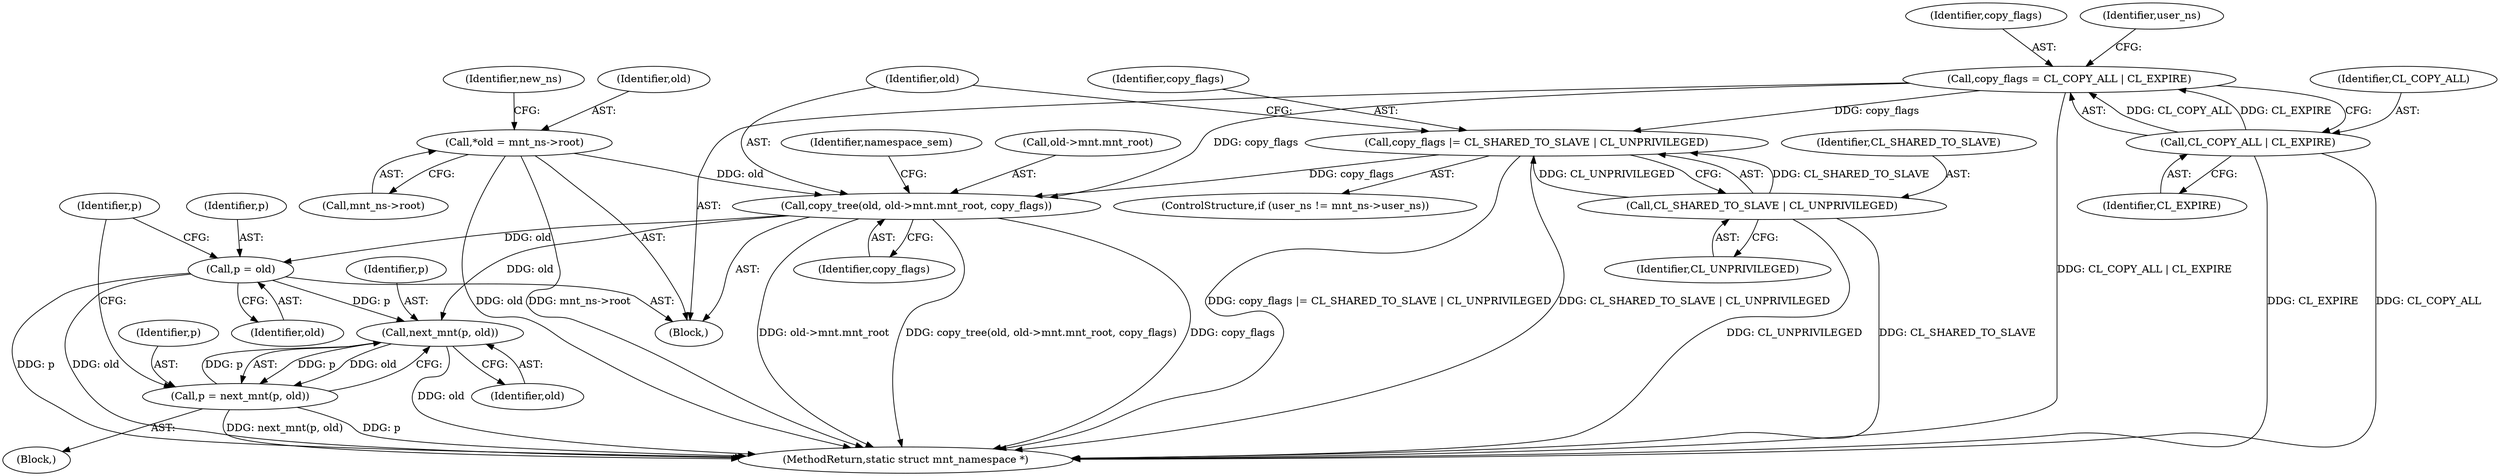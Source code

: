 digraph "0_linux_132c94e31b8bca8ea921f9f96a57d684fa4ae0a9_0@pointer" {
"1000247" [label="(Call,next_mnt(p, old))"];
"1000245" [label="(Call,p = next_mnt(p, old))"];
"1000247" [label="(Call,next_mnt(p, old))"];
"1000173" [label="(Call,p = old)"];
"1000153" [label="(Call,copy_tree(old, old->mnt.mnt_root, copy_flags))"];
"1000119" [label="(Call,*old = mnt_ns->root)"];
"1000148" [label="(Call,copy_flags |= CL_SHARED_TO_SLAVE | CL_UNPRIVILEGED)"];
"1000137" [label="(Call,copy_flags = CL_COPY_ALL | CL_EXPIRE)"];
"1000139" [label="(Call,CL_COPY_ALL | CL_EXPIRE)"];
"1000150" [label="(Call,CL_SHARED_TO_SLAVE | CL_UNPRIVILEGED)"];
"1000160" [label="(Identifier,copy_flags)"];
"1000246" [label="(Identifier,p)"];
"1000119" [label="(Call,*old = mnt_ns->root)"];
"1000263" [label="(MethodReturn,static struct mnt_namespace *)"];
"1000138" [label="(Identifier,copy_flags)"];
"1000150" [label="(Call,CL_SHARED_TO_SLAVE | CL_UNPRIVILEGED)"];
"1000249" [label="(Identifier,old)"];
"1000245" [label="(Call,p = next_mnt(p, old))"];
"1000175" [label="(Identifier,old)"];
"1000142" [label="(ControlStructure,if (user_ns != mnt_ns->user_ns))"];
"1000155" [label="(Call,old->mnt.mnt_root)"];
"1000177" [label="(Identifier,p)"];
"1000247" [label="(Call,next_mnt(p, old))"];
"1000148" [label="(Call,copy_flags |= CL_SHARED_TO_SLAVE | CL_UNPRIVILEGED)"];
"1000140" [label="(Identifier,CL_COPY_ALL)"];
"1000154" [label="(Identifier,old)"];
"1000174" [label="(Identifier,p)"];
"1000149" [label="(Identifier,copy_flags)"];
"1000121" [label="(Call,mnt_ns->root)"];
"1000164" [label="(Identifier,namespace_sem)"];
"1000178" [label="(Block,)"];
"1000141" [label="(Identifier,CL_EXPIRE)"];
"1000173" [label="(Call,p = old)"];
"1000153" [label="(Call,copy_tree(old, old->mnt.mnt_root, copy_flags))"];
"1000151" [label="(Identifier,CL_SHARED_TO_SLAVE)"];
"1000126" [label="(Identifier,new_ns)"];
"1000152" [label="(Identifier,CL_UNPRIVILEGED)"];
"1000139" [label="(Call,CL_COPY_ALL | CL_EXPIRE)"];
"1000120" [label="(Identifier,old)"];
"1000106" [label="(Block,)"];
"1000144" [label="(Identifier,user_ns)"];
"1000137" [label="(Call,copy_flags = CL_COPY_ALL | CL_EXPIRE)"];
"1000248" [label="(Identifier,p)"];
"1000247" -> "1000245"  [label="AST: "];
"1000247" -> "1000249"  [label="CFG: "];
"1000248" -> "1000247"  [label="AST: "];
"1000249" -> "1000247"  [label="AST: "];
"1000245" -> "1000247"  [label="CFG: "];
"1000247" -> "1000263"  [label="DDG: old"];
"1000247" -> "1000245"  [label="DDG: p"];
"1000247" -> "1000245"  [label="DDG: old"];
"1000245" -> "1000247"  [label="DDG: p"];
"1000173" -> "1000247"  [label="DDG: p"];
"1000153" -> "1000247"  [label="DDG: old"];
"1000245" -> "1000178"  [label="AST: "];
"1000246" -> "1000245"  [label="AST: "];
"1000177" -> "1000245"  [label="CFG: "];
"1000245" -> "1000263"  [label="DDG: p"];
"1000245" -> "1000263"  [label="DDG: next_mnt(p, old)"];
"1000173" -> "1000106"  [label="AST: "];
"1000173" -> "1000175"  [label="CFG: "];
"1000174" -> "1000173"  [label="AST: "];
"1000175" -> "1000173"  [label="AST: "];
"1000177" -> "1000173"  [label="CFG: "];
"1000173" -> "1000263"  [label="DDG: p"];
"1000173" -> "1000263"  [label="DDG: old"];
"1000153" -> "1000173"  [label="DDG: old"];
"1000153" -> "1000106"  [label="AST: "];
"1000153" -> "1000160"  [label="CFG: "];
"1000154" -> "1000153"  [label="AST: "];
"1000155" -> "1000153"  [label="AST: "];
"1000160" -> "1000153"  [label="AST: "];
"1000164" -> "1000153"  [label="CFG: "];
"1000153" -> "1000263"  [label="DDG: copy_flags"];
"1000153" -> "1000263"  [label="DDG: old->mnt.mnt_root"];
"1000153" -> "1000263"  [label="DDG: copy_tree(old, old->mnt.mnt_root, copy_flags)"];
"1000119" -> "1000153"  [label="DDG: old"];
"1000148" -> "1000153"  [label="DDG: copy_flags"];
"1000137" -> "1000153"  [label="DDG: copy_flags"];
"1000119" -> "1000106"  [label="AST: "];
"1000119" -> "1000121"  [label="CFG: "];
"1000120" -> "1000119"  [label="AST: "];
"1000121" -> "1000119"  [label="AST: "];
"1000126" -> "1000119"  [label="CFG: "];
"1000119" -> "1000263"  [label="DDG: mnt_ns->root"];
"1000119" -> "1000263"  [label="DDG: old"];
"1000148" -> "1000142"  [label="AST: "];
"1000148" -> "1000150"  [label="CFG: "];
"1000149" -> "1000148"  [label="AST: "];
"1000150" -> "1000148"  [label="AST: "];
"1000154" -> "1000148"  [label="CFG: "];
"1000148" -> "1000263"  [label="DDG: copy_flags |= CL_SHARED_TO_SLAVE | CL_UNPRIVILEGED"];
"1000148" -> "1000263"  [label="DDG: CL_SHARED_TO_SLAVE | CL_UNPRIVILEGED"];
"1000137" -> "1000148"  [label="DDG: copy_flags"];
"1000150" -> "1000148"  [label="DDG: CL_SHARED_TO_SLAVE"];
"1000150" -> "1000148"  [label="DDG: CL_UNPRIVILEGED"];
"1000137" -> "1000106"  [label="AST: "];
"1000137" -> "1000139"  [label="CFG: "];
"1000138" -> "1000137"  [label="AST: "];
"1000139" -> "1000137"  [label="AST: "];
"1000144" -> "1000137"  [label="CFG: "];
"1000137" -> "1000263"  [label="DDG: CL_COPY_ALL | CL_EXPIRE"];
"1000139" -> "1000137"  [label="DDG: CL_COPY_ALL"];
"1000139" -> "1000137"  [label="DDG: CL_EXPIRE"];
"1000139" -> "1000141"  [label="CFG: "];
"1000140" -> "1000139"  [label="AST: "];
"1000141" -> "1000139"  [label="AST: "];
"1000139" -> "1000263"  [label="DDG: CL_EXPIRE"];
"1000139" -> "1000263"  [label="DDG: CL_COPY_ALL"];
"1000150" -> "1000152"  [label="CFG: "];
"1000151" -> "1000150"  [label="AST: "];
"1000152" -> "1000150"  [label="AST: "];
"1000150" -> "1000263"  [label="DDG: CL_SHARED_TO_SLAVE"];
"1000150" -> "1000263"  [label="DDG: CL_UNPRIVILEGED"];
}
